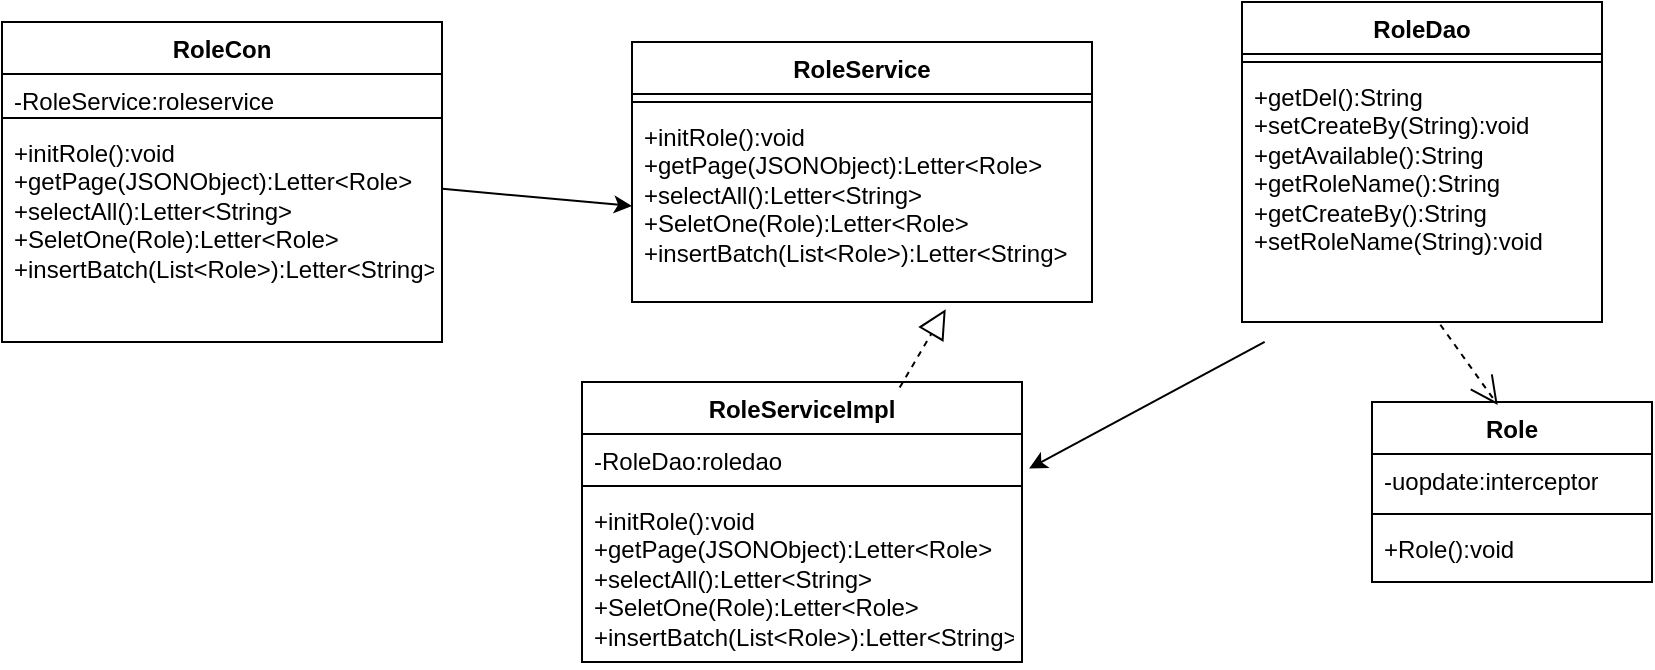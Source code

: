 <mxfile version="21.3.5" type="github">
  <diagram id="C5RBs43oDa-KdzZeNtuy" name="Page-1">
    <mxGraphModel dx="1877" dy="541" grid="1" gridSize="10" guides="1" tooltips="1" connect="1" arrows="1" fold="1" page="1" pageScale="1" pageWidth="827" pageHeight="1169" math="0" shadow="0">
      <root>
        <mxCell id="WIyWlLk6GJQsqaUBKTNV-0" />
        <mxCell id="WIyWlLk6GJQsqaUBKTNV-1" parent="WIyWlLk6GJQsqaUBKTNV-0" />
        <mxCell id="F-JWXadlDR7yPfgAgjF9-0" value="RoleService" style="swimlane;fontStyle=1;align=center;verticalAlign=top;childLayout=stackLayout;horizontal=1;startSize=26;horizontalStack=0;resizeParent=1;resizeParentMax=0;resizeLast=0;collapsible=1;marginBottom=0;whiteSpace=wrap;html=1;" parent="WIyWlLk6GJQsqaUBKTNV-1" vertex="1">
          <mxGeometry x="235" y="160" width="230" height="130" as="geometry" />
        </mxCell>
        <mxCell id="F-JWXadlDR7yPfgAgjF9-2" value="" style="line;strokeWidth=1;fillColor=none;align=left;verticalAlign=middle;spacingTop=-1;spacingLeft=3;spacingRight=3;rotatable=0;labelPosition=right;points=[];portConstraint=eastwest;strokeColor=inherit;" parent="F-JWXadlDR7yPfgAgjF9-0" vertex="1">
          <mxGeometry y="26" width="230" height="8" as="geometry" />
        </mxCell>
        <mxCell id="F-JWXadlDR7yPfgAgjF9-3" value="+initRole():void&lt;br style=&quot;border-color: var(--border-color);&quot;&gt;+getPage(JSONObject):Letter&amp;lt;Role&amp;gt;&lt;br style=&quot;border-color: var(--border-color);&quot;&gt;+selectAll():Letter&amp;lt;String&amp;gt;&lt;br style=&quot;border-color: var(--border-color);&quot;&gt;+SeletOne(Role):Letter&amp;lt;Role&amp;gt;&lt;br style=&quot;border-color: var(--border-color);&quot;&gt;+insertBatch(List&amp;lt;Role&amp;gt;):Letter&amp;lt;String&amp;gt;" style="text;strokeColor=none;fillColor=none;align=left;verticalAlign=top;spacingLeft=4;spacingRight=4;overflow=hidden;rotatable=0;points=[[0,0.5],[1,0.5]];portConstraint=eastwest;whiteSpace=wrap;html=1;" parent="F-JWXadlDR7yPfgAgjF9-0" vertex="1">
          <mxGeometry y="34" width="230" height="96" as="geometry" />
        </mxCell>
        <mxCell id="F-JWXadlDR7yPfgAgjF9-7" value="RoleCon" style="swimlane;fontStyle=1;align=center;verticalAlign=top;childLayout=stackLayout;horizontal=1;startSize=26;horizontalStack=0;resizeParent=1;resizeParentMax=0;resizeLast=0;collapsible=1;marginBottom=0;whiteSpace=wrap;html=1;" parent="WIyWlLk6GJQsqaUBKTNV-1" vertex="1">
          <mxGeometry x="-80" y="150" width="220" height="160" as="geometry" />
        </mxCell>
        <mxCell id="F-JWXadlDR7yPfgAgjF9-8" value="-RoleService:roleservice" style="text;strokeColor=none;fillColor=none;align=left;verticalAlign=top;spacingLeft=4;spacingRight=4;overflow=hidden;rotatable=0;points=[[0,0.5],[1,0.5]];portConstraint=eastwest;whiteSpace=wrap;html=1;" parent="F-JWXadlDR7yPfgAgjF9-7" vertex="1">
          <mxGeometry y="26" width="220" height="18" as="geometry" />
        </mxCell>
        <mxCell id="F-JWXadlDR7yPfgAgjF9-9" value="" style="line;strokeWidth=1;fillColor=none;align=left;verticalAlign=middle;spacingTop=-1;spacingLeft=3;spacingRight=3;rotatable=0;labelPosition=right;points=[];portConstraint=eastwest;strokeColor=inherit;" parent="F-JWXadlDR7yPfgAgjF9-7" vertex="1">
          <mxGeometry y="44" width="220" height="8" as="geometry" />
        </mxCell>
        <mxCell id="F-JWXadlDR7yPfgAgjF9-10" value="+initRole():void&lt;br&gt;+getPage(JSONObject):Letter&amp;lt;Role&amp;gt;&lt;br&gt;+selectAll():Letter&amp;lt;String&amp;gt;&lt;br&gt;+SeletOne(Role):Letter&amp;lt;Role&amp;gt;&lt;br&gt;+insertBatch(List&amp;lt;Role&amp;gt;):Letter&amp;lt;String&amp;gt;" style="text;strokeColor=none;fillColor=none;align=left;verticalAlign=top;spacingLeft=4;spacingRight=4;overflow=hidden;rotatable=0;points=[[0,0.5],[1,0.5]];portConstraint=eastwest;whiteSpace=wrap;html=1;" parent="F-JWXadlDR7yPfgAgjF9-7" vertex="1">
          <mxGeometry y="52" width="220" height="108" as="geometry" />
        </mxCell>
        <mxCell id="F-JWXadlDR7yPfgAgjF9-12" value="RoleServiceImpl" style="swimlane;fontStyle=1;align=center;verticalAlign=top;childLayout=stackLayout;horizontal=1;startSize=26;horizontalStack=0;resizeParent=1;resizeParentMax=0;resizeLast=0;collapsible=1;marginBottom=0;whiteSpace=wrap;html=1;" parent="WIyWlLk6GJQsqaUBKTNV-1" vertex="1">
          <mxGeometry x="210" y="330" width="220" height="140" as="geometry" />
        </mxCell>
        <mxCell id="F-JWXadlDR7yPfgAgjF9-13" value="-RoleDao:roledao" style="text;strokeColor=none;fillColor=none;align=left;verticalAlign=top;spacingLeft=4;spacingRight=4;overflow=hidden;rotatable=0;points=[[0,0.5],[1,0.5]];portConstraint=eastwest;whiteSpace=wrap;html=1;" parent="F-JWXadlDR7yPfgAgjF9-12" vertex="1">
          <mxGeometry y="26" width="220" height="22" as="geometry" />
        </mxCell>
        <mxCell id="F-JWXadlDR7yPfgAgjF9-14" value="" style="line;strokeWidth=1;fillColor=none;align=left;verticalAlign=middle;spacingTop=-1;spacingLeft=3;spacingRight=3;rotatable=0;labelPosition=right;points=[];portConstraint=eastwest;strokeColor=inherit;" parent="F-JWXadlDR7yPfgAgjF9-12" vertex="1">
          <mxGeometry y="48" width="220" height="8" as="geometry" />
        </mxCell>
        <mxCell id="F-JWXadlDR7yPfgAgjF9-15" value="+initRole():void&lt;br style=&quot;border-color: var(--border-color);&quot;&gt;+getPage(JSONObject):Letter&amp;lt;Role&amp;gt;&lt;br style=&quot;border-color: var(--border-color);&quot;&gt;+selectAll():Letter&amp;lt;String&amp;gt;&lt;br style=&quot;border-color: var(--border-color);&quot;&gt;+SeletOne(Role):Letter&amp;lt;Role&amp;gt;&lt;br style=&quot;border-color: var(--border-color);&quot;&gt;+insertBatch(List&amp;lt;Role&amp;gt;):Letter&amp;lt;String&amp;gt;" style="text;strokeColor=none;fillColor=none;align=left;verticalAlign=top;spacingLeft=4;spacingRight=4;overflow=hidden;rotatable=0;points=[[0,0.5],[1,0.5]];portConstraint=eastwest;whiteSpace=wrap;html=1;" parent="F-JWXadlDR7yPfgAgjF9-12" vertex="1">
          <mxGeometry y="56" width="220" height="84" as="geometry" />
        </mxCell>
        <mxCell id="F-JWXadlDR7yPfgAgjF9-17" value="RoleDao" style="swimlane;fontStyle=1;align=center;verticalAlign=top;childLayout=stackLayout;horizontal=1;startSize=26;horizontalStack=0;resizeParent=1;resizeParentMax=0;resizeLast=0;collapsible=1;marginBottom=0;whiteSpace=wrap;html=1;" parent="WIyWlLk6GJQsqaUBKTNV-1" vertex="1">
          <mxGeometry x="540" y="140" width="180" height="160" as="geometry" />
        </mxCell>
        <mxCell id="F-JWXadlDR7yPfgAgjF9-19" value="" style="line;strokeWidth=1;fillColor=none;align=left;verticalAlign=middle;spacingTop=-1;spacingLeft=3;spacingRight=3;rotatable=0;labelPosition=right;points=[];portConstraint=eastwest;strokeColor=inherit;" parent="F-JWXadlDR7yPfgAgjF9-17" vertex="1">
          <mxGeometry y="26" width="180" height="8" as="geometry" />
        </mxCell>
        <mxCell id="F-JWXadlDR7yPfgAgjF9-20" value="+getDel():String&lt;br&gt;+setCreateBy(String):void&lt;br&gt;+getAvailable():String&lt;br&gt;+getRoleName():String&lt;br&gt;+getCreateBy():String&lt;br&gt;+setRoleName(String):void" style="text;strokeColor=none;fillColor=none;align=left;verticalAlign=top;spacingLeft=4;spacingRight=4;overflow=hidden;rotatable=0;points=[[0,0.5],[1,0.5]];portConstraint=eastwest;whiteSpace=wrap;html=1;" parent="F-JWXadlDR7yPfgAgjF9-17" vertex="1">
          <mxGeometry y="34" width="180" height="126" as="geometry" />
        </mxCell>
        <mxCell id="F-JWXadlDR7yPfgAgjF9-21" value="Role" style="swimlane;fontStyle=1;align=center;verticalAlign=top;childLayout=stackLayout;horizontal=1;startSize=26;horizontalStack=0;resizeParent=1;resizeParentMax=0;resizeLast=0;collapsible=1;marginBottom=0;whiteSpace=wrap;html=1;" parent="WIyWlLk6GJQsqaUBKTNV-1" vertex="1">
          <mxGeometry x="605" y="340" width="140" height="90" as="geometry" />
        </mxCell>
        <mxCell id="F-JWXadlDR7yPfgAgjF9-22" value="-uopdate:interceptor" style="text;strokeColor=none;fillColor=none;align=left;verticalAlign=top;spacingLeft=4;spacingRight=4;overflow=hidden;rotatable=0;points=[[0,0.5],[1,0.5]];portConstraint=eastwest;whiteSpace=wrap;html=1;" parent="F-JWXadlDR7yPfgAgjF9-21" vertex="1">
          <mxGeometry y="26" width="140" height="26" as="geometry" />
        </mxCell>
        <mxCell id="F-JWXadlDR7yPfgAgjF9-23" value="" style="line;strokeWidth=1;fillColor=none;align=left;verticalAlign=middle;spacingTop=-1;spacingLeft=3;spacingRight=3;rotatable=0;labelPosition=right;points=[];portConstraint=eastwest;strokeColor=inherit;" parent="F-JWXadlDR7yPfgAgjF9-21" vertex="1">
          <mxGeometry y="52" width="140" height="8" as="geometry" />
        </mxCell>
        <mxCell id="F-JWXadlDR7yPfgAgjF9-24" value="+Role():void" style="text;strokeColor=none;fillColor=none;align=left;verticalAlign=top;spacingLeft=4;spacingRight=4;overflow=hidden;rotatable=0;points=[[0,0.5],[1,0.5]];portConstraint=eastwest;whiteSpace=wrap;html=1;" parent="F-JWXadlDR7yPfgAgjF9-21" vertex="1">
          <mxGeometry y="60" width="140" height="30" as="geometry" />
        </mxCell>
        <mxCell id="F-JWXadlDR7yPfgAgjF9-25" value="" style="endArrow=block;dashed=1;endFill=0;endSize=12;html=1;rounded=0;entryX=0.682;entryY=1.038;entryDx=0;entryDy=0;entryPerimeter=0;exitX=0.722;exitY=0.02;exitDx=0;exitDy=0;exitPerimeter=0;" parent="WIyWlLk6GJQsqaUBKTNV-1" source="F-JWXadlDR7yPfgAgjF9-12" target="F-JWXadlDR7yPfgAgjF9-3" edge="1">
          <mxGeometry width="160" relative="1" as="geometry">
            <mxPoint x="453" y="333" as="sourcePoint" />
            <mxPoint x="270" y="230" as="targetPoint" />
          </mxGeometry>
        </mxCell>
        <mxCell id="F-JWXadlDR7yPfgAgjF9-26" value="" style="endArrow=classic;html=1;rounded=0;exitX=1.001;exitY=0.291;exitDx=0;exitDy=0;exitPerimeter=0;entryX=0;entryY=0.5;entryDx=0;entryDy=0;" parent="WIyWlLk6GJQsqaUBKTNV-1" source="F-JWXadlDR7yPfgAgjF9-10" target="F-JWXadlDR7yPfgAgjF9-3" edge="1">
          <mxGeometry width="50" height="50" relative="1" as="geometry">
            <mxPoint x="260" y="260" as="sourcePoint" />
            <mxPoint x="50" y="210" as="targetPoint" />
          </mxGeometry>
        </mxCell>
        <mxCell id="F-JWXadlDR7yPfgAgjF9-27" value="" style="endArrow=classic;html=1;rounded=0;entryX=1.016;entryY=0.785;entryDx=0;entryDy=0;entryPerimeter=0;exitX=0.063;exitY=1.079;exitDx=0;exitDy=0;exitPerimeter=0;" parent="WIyWlLk6GJQsqaUBKTNV-1" source="F-JWXadlDR7yPfgAgjF9-20" target="F-JWXadlDR7yPfgAgjF9-13" edge="1">
          <mxGeometry width="50" height="50" relative="1" as="geometry">
            <mxPoint x="470" y="260" as="sourcePoint" />
            <mxPoint x="520" y="210" as="targetPoint" />
          </mxGeometry>
        </mxCell>
        <mxCell id="F-JWXadlDR7yPfgAgjF9-28" value="" style="endArrow=open;endFill=1;endSize=12;html=1;rounded=0;entryX=0.449;entryY=0.016;entryDx=0;entryDy=0;entryPerimeter=0;exitX=0.551;exitY=1.011;exitDx=0;exitDy=0;exitPerimeter=0;dashed=1;" parent="WIyWlLk6GJQsqaUBKTNV-1" source="F-JWXadlDR7yPfgAgjF9-20" target="F-JWXadlDR7yPfgAgjF9-21" edge="1">
          <mxGeometry width="160" relative="1" as="geometry">
            <mxPoint x="490" y="230" as="sourcePoint" />
            <mxPoint x="650" y="230" as="targetPoint" />
          </mxGeometry>
        </mxCell>
      </root>
    </mxGraphModel>
  </diagram>
</mxfile>
